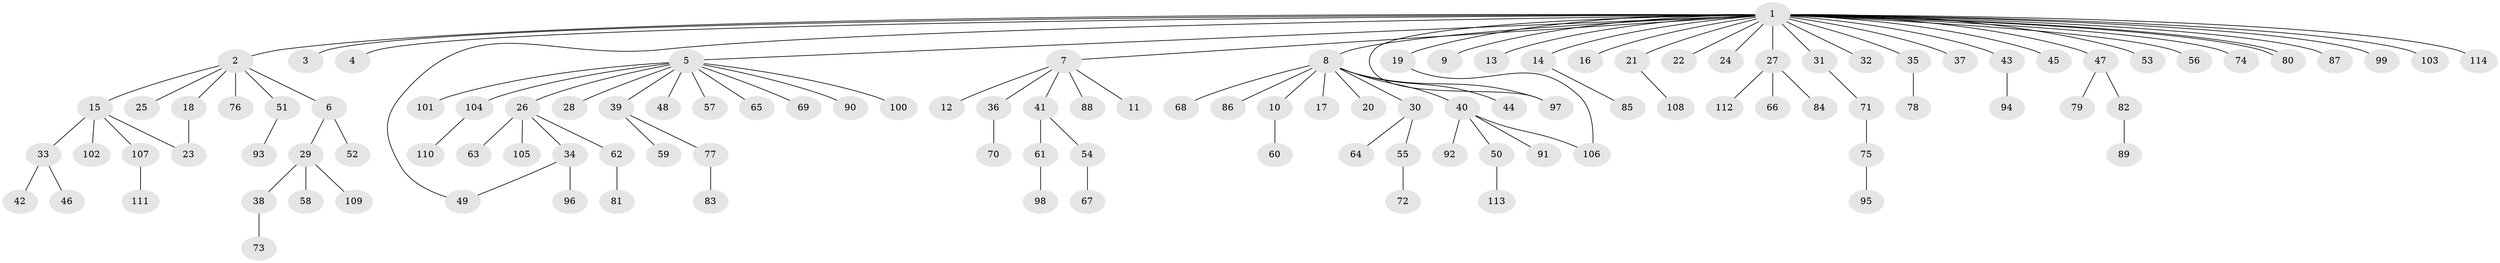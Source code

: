 // coarse degree distribution, {30: 0.017543859649122806, 1: 0.8947368421052632, 5: 0.017543859649122806, 2: 0.017543859649122806, 12: 0.017543859649122806, 3: 0.017543859649122806, 11: 0.017543859649122806}
// Generated by graph-tools (version 1.1) at 2025/51/03/04/25 21:51:06]
// undirected, 114 vertices, 118 edges
graph export_dot {
graph [start="1"]
  node [color=gray90,style=filled];
  1;
  2;
  3;
  4;
  5;
  6;
  7;
  8;
  9;
  10;
  11;
  12;
  13;
  14;
  15;
  16;
  17;
  18;
  19;
  20;
  21;
  22;
  23;
  24;
  25;
  26;
  27;
  28;
  29;
  30;
  31;
  32;
  33;
  34;
  35;
  36;
  37;
  38;
  39;
  40;
  41;
  42;
  43;
  44;
  45;
  46;
  47;
  48;
  49;
  50;
  51;
  52;
  53;
  54;
  55;
  56;
  57;
  58;
  59;
  60;
  61;
  62;
  63;
  64;
  65;
  66;
  67;
  68;
  69;
  70;
  71;
  72;
  73;
  74;
  75;
  76;
  77;
  78;
  79;
  80;
  81;
  82;
  83;
  84;
  85;
  86;
  87;
  88;
  89;
  90;
  91;
  92;
  93;
  94;
  95;
  96;
  97;
  98;
  99;
  100;
  101;
  102;
  103;
  104;
  105;
  106;
  107;
  108;
  109;
  110;
  111;
  112;
  113;
  114;
  1 -- 2;
  1 -- 3;
  1 -- 4;
  1 -- 5;
  1 -- 7;
  1 -- 8;
  1 -- 9;
  1 -- 13;
  1 -- 14;
  1 -- 16;
  1 -- 19;
  1 -- 21;
  1 -- 22;
  1 -- 24;
  1 -- 27;
  1 -- 31;
  1 -- 32;
  1 -- 35;
  1 -- 37;
  1 -- 43;
  1 -- 45;
  1 -- 47;
  1 -- 49;
  1 -- 53;
  1 -- 56;
  1 -- 74;
  1 -- 80;
  1 -- 80;
  1 -- 87;
  1 -- 97;
  1 -- 99;
  1 -- 103;
  1 -- 114;
  2 -- 6;
  2 -- 15;
  2 -- 18;
  2 -- 25;
  2 -- 51;
  2 -- 76;
  5 -- 26;
  5 -- 28;
  5 -- 39;
  5 -- 48;
  5 -- 57;
  5 -- 65;
  5 -- 69;
  5 -- 90;
  5 -- 100;
  5 -- 101;
  5 -- 104;
  6 -- 29;
  6 -- 52;
  7 -- 11;
  7 -- 12;
  7 -- 36;
  7 -- 41;
  7 -- 88;
  8 -- 10;
  8 -- 17;
  8 -- 20;
  8 -- 30;
  8 -- 40;
  8 -- 44;
  8 -- 68;
  8 -- 86;
  8 -- 97;
  10 -- 60;
  14 -- 85;
  15 -- 23;
  15 -- 33;
  15 -- 102;
  15 -- 107;
  18 -- 23;
  19 -- 106;
  21 -- 108;
  26 -- 34;
  26 -- 62;
  26 -- 63;
  26 -- 105;
  27 -- 66;
  27 -- 84;
  27 -- 112;
  29 -- 38;
  29 -- 58;
  29 -- 109;
  30 -- 55;
  30 -- 64;
  31 -- 71;
  33 -- 42;
  33 -- 46;
  34 -- 49;
  34 -- 96;
  35 -- 78;
  36 -- 70;
  38 -- 73;
  39 -- 59;
  39 -- 77;
  40 -- 50;
  40 -- 91;
  40 -- 92;
  40 -- 106;
  41 -- 54;
  41 -- 61;
  43 -- 94;
  47 -- 79;
  47 -- 82;
  50 -- 113;
  51 -- 93;
  54 -- 67;
  55 -- 72;
  61 -- 98;
  62 -- 81;
  71 -- 75;
  75 -- 95;
  77 -- 83;
  82 -- 89;
  104 -- 110;
  107 -- 111;
}
